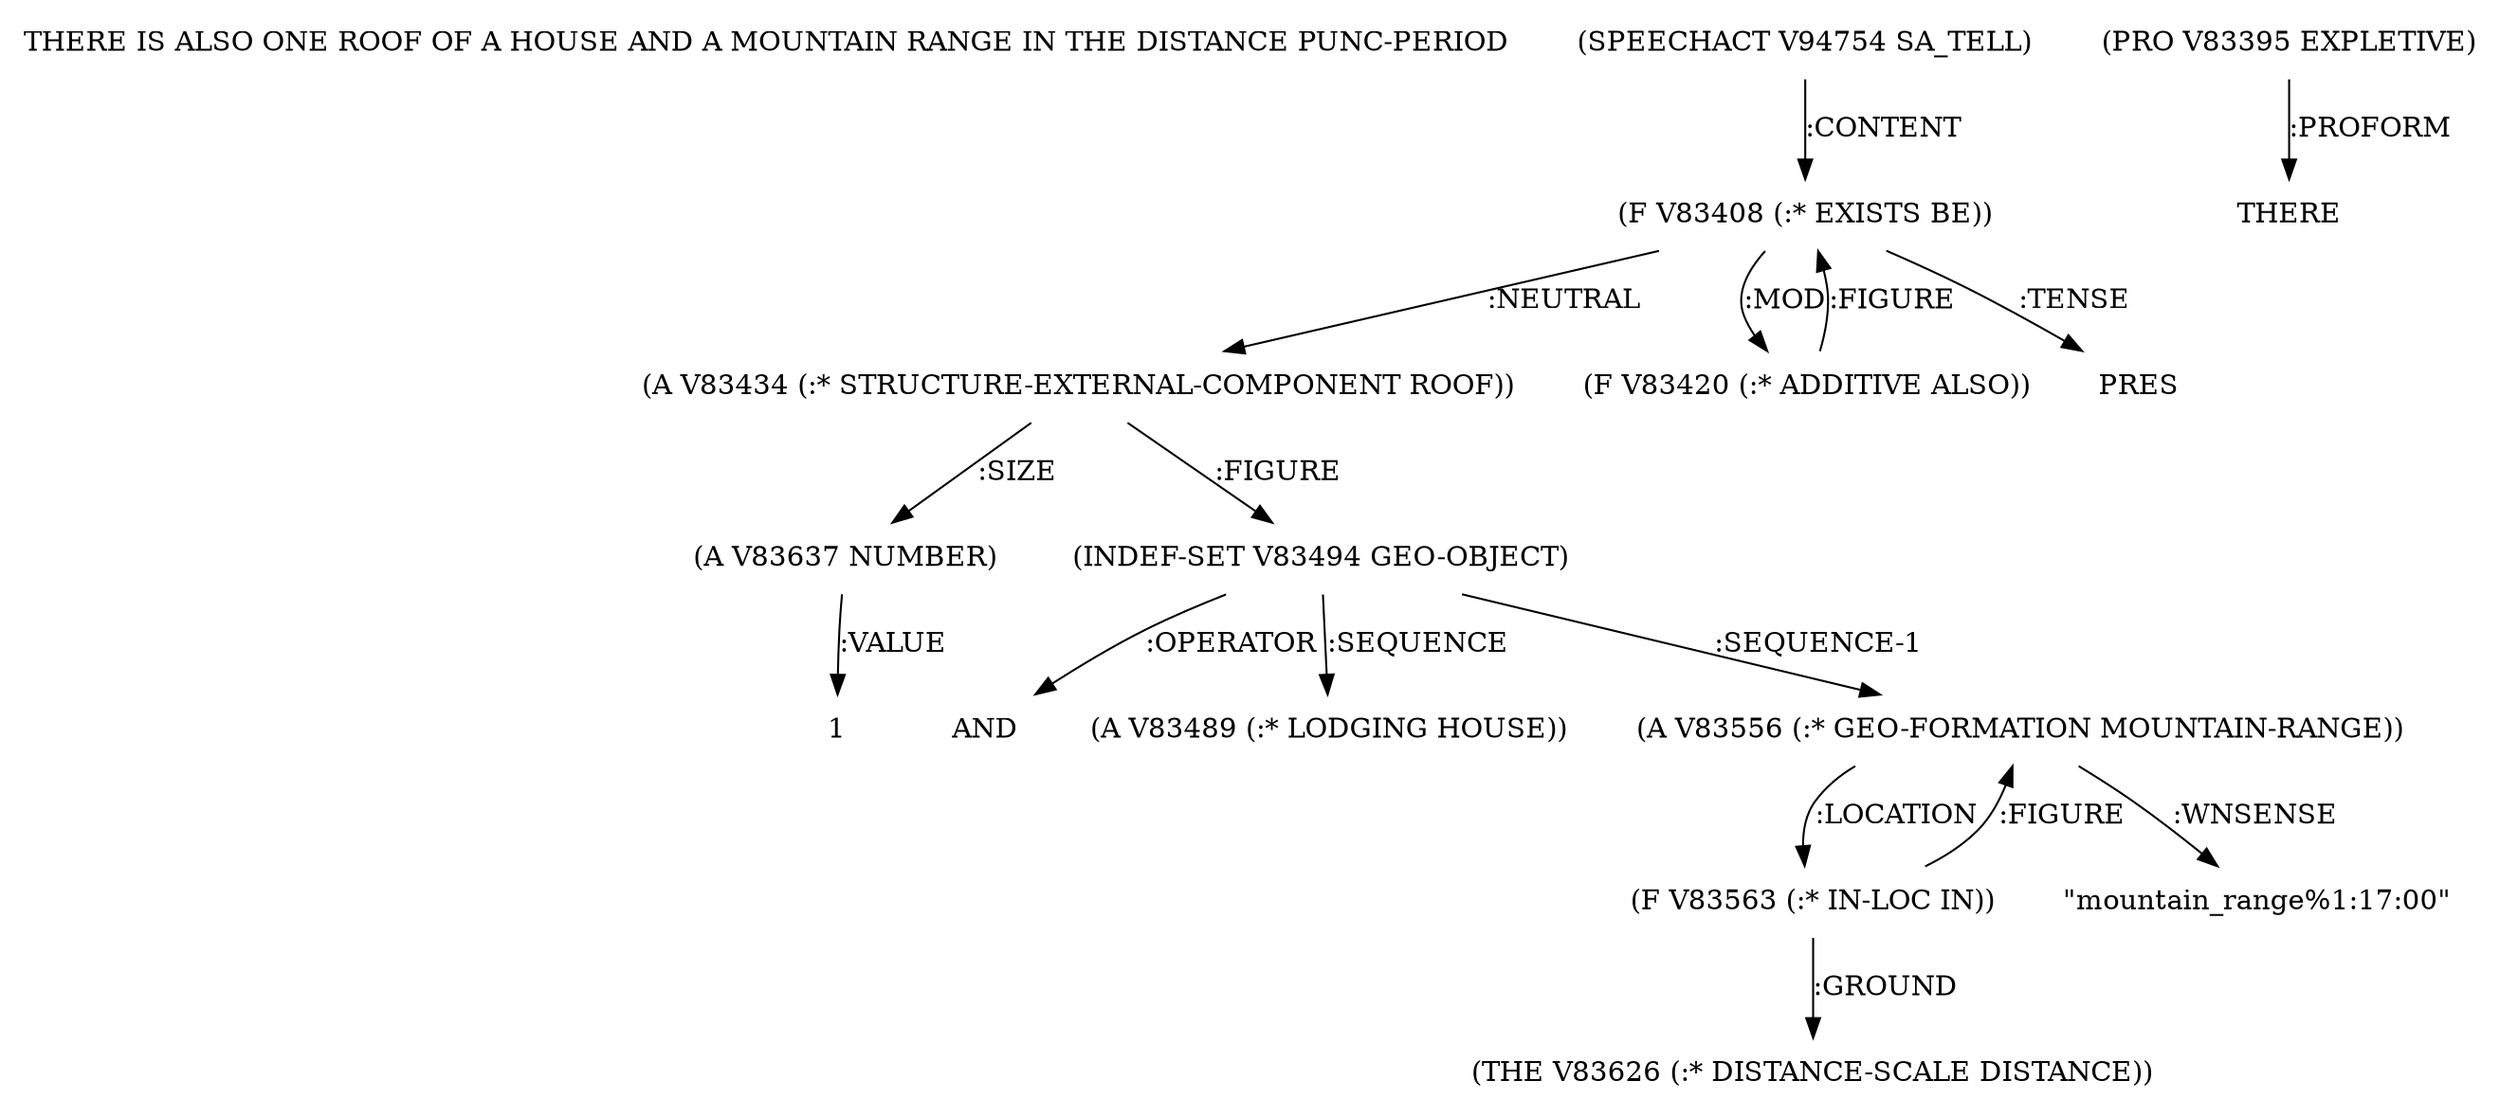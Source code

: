 digraph Terms {
  node [shape=none]
  "THERE IS ALSO ONE ROOF OF A HOUSE AND A MOUNTAIN RANGE IN THE DISTANCE PUNC-PERIOD"
  "V94754" [label="(SPEECHACT V94754 SA_TELL)"]
  "V94754" -> "V83408" [label=":CONTENT"]
  "V83408" [label="(F V83408 (:* EXISTS BE))"]
  "V83408" -> "V83434" [label=":NEUTRAL"]
  "V83408" -> "V83420" [label=":MOD"]
  "V83408" -> "NT94807" [label=":TENSE"]
  "NT94807" [label="PRES"]
  "V83395" [label="(PRO V83395 EXPLETIVE)"]
  "V83395" -> "NT94808" [label=":PROFORM"]
  "NT94808" [label="THERE"]
  "V83420" [label="(F V83420 (:* ADDITIVE ALSO))"]
  "V83420" -> "V83408" [label=":FIGURE"]
  "V83434" [label="(A V83434 (:* STRUCTURE-EXTERNAL-COMPONENT ROOF))"]
  "V83434" -> "V83637" [label=":SIZE"]
  "V83434" -> "V83494" [label=":FIGURE"]
  "V83637" [label="(A V83637 NUMBER)"]
  "V83637" -> "NT94809" [label=":VALUE"]
  "NT94809" [label="1"]
  "V83494" [label="(INDEF-SET V83494 GEO-OBJECT)"]
  "V83494" -> "NT94810" [label=":OPERATOR"]
  "NT94810" [label="AND"]
  "V83494" -> "V83489" [label=":SEQUENCE"]
  "V83494" -> "V83556" [label=":SEQUENCE-1"]
  "V83489" [label="(A V83489 (:* LODGING HOUSE))"]
  "V83556" [label="(A V83556 (:* GEO-FORMATION MOUNTAIN-RANGE))"]
  "V83556" -> "V83563" [label=":LOCATION"]
  "V83556" -> "NT94811" [label=":WNSENSE"]
  "NT94811" [label="\"mountain_range%1:17:00\""]
  "V83563" [label="(F V83563 (:* IN-LOC IN))"]
  "V83563" -> "V83626" [label=":GROUND"]
  "V83563" -> "V83556" [label=":FIGURE"]
  "V83626" [label="(THE V83626 (:* DISTANCE-SCALE DISTANCE))"]
}
